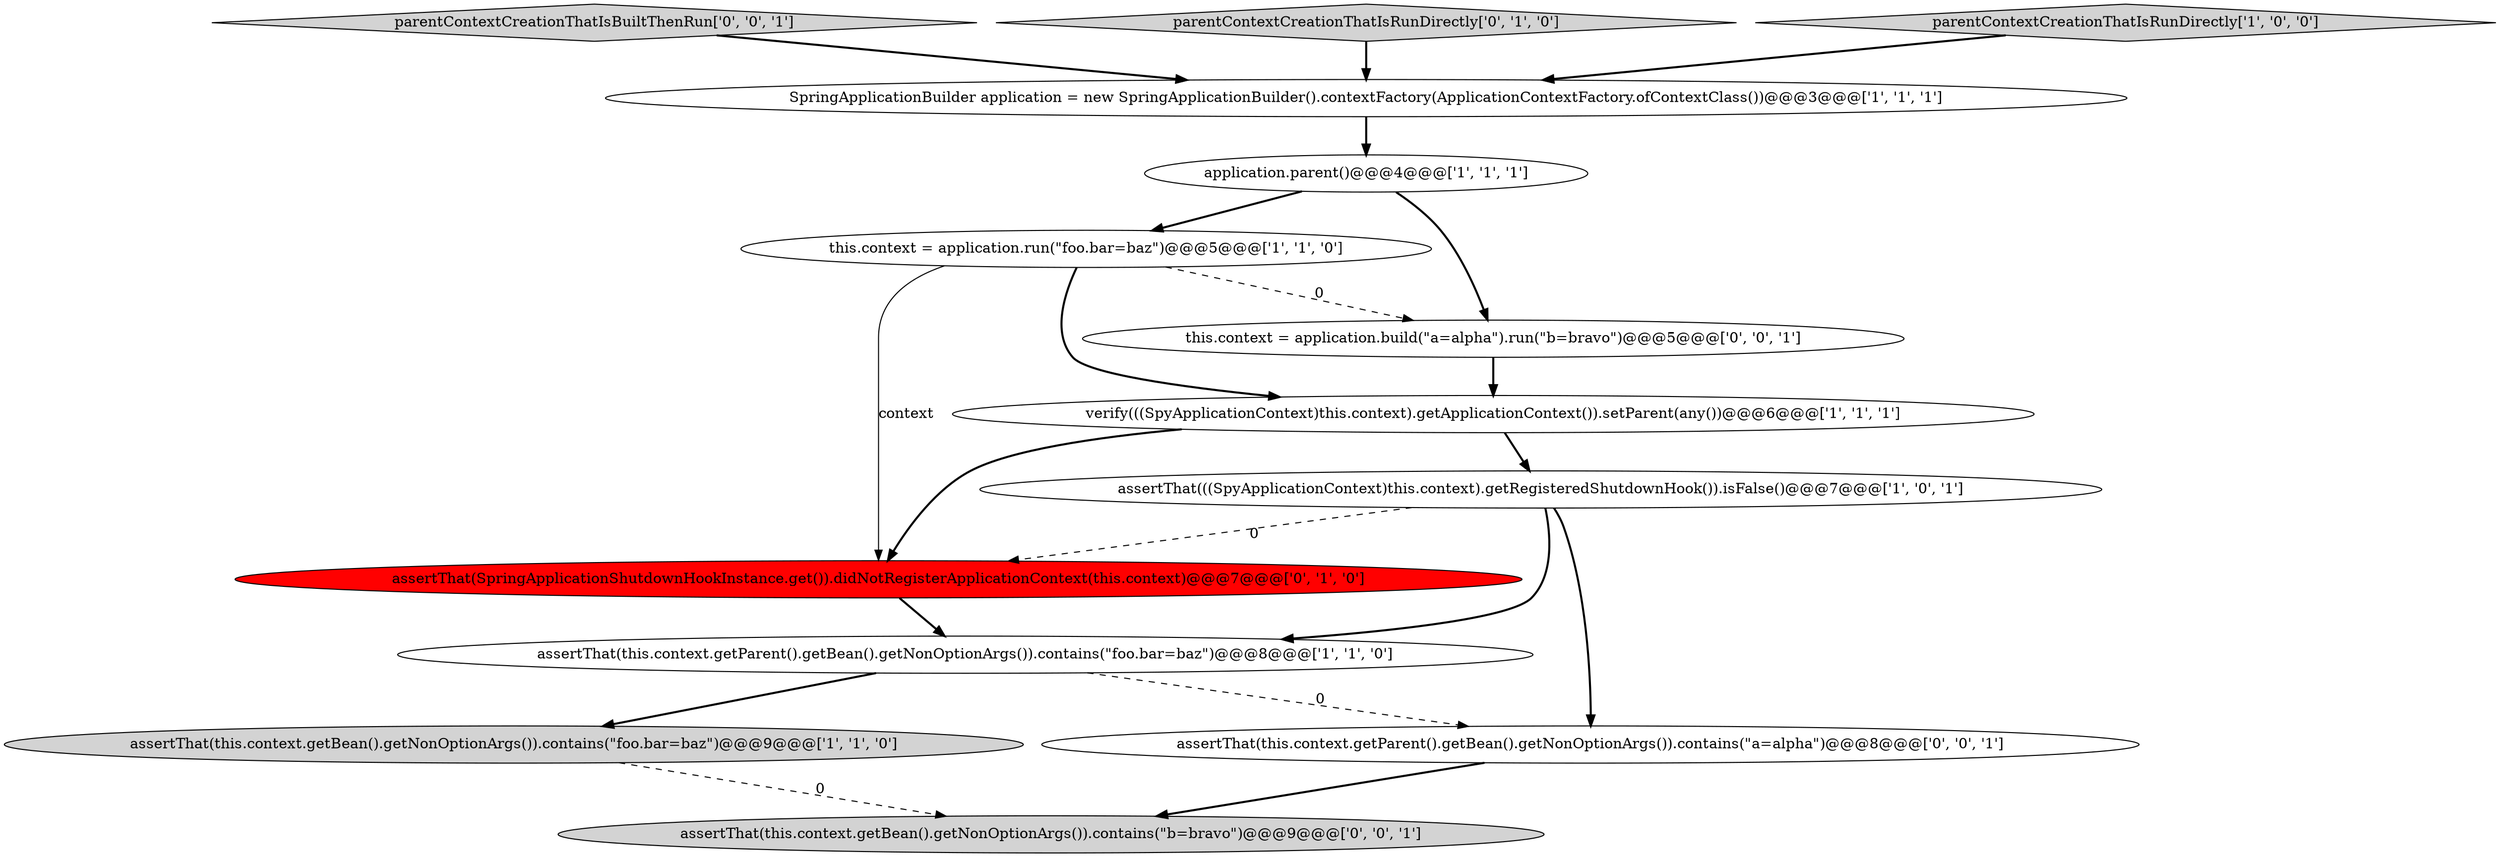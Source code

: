 digraph {
13 [style = filled, label = "parentContextCreationThatIsBuiltThenRun['0', '0', '1']", fillcolor = lightgray, shape = diamond image = "AAA0AAABBB3BBB"];
0 [style = filled, label = "assertThat(this.context.getParent().getBean().getNonOptionArgs()).contains(\"foo.bar=baz\")@@@8@@@['1', '1', '0']", fillcolor = white, shape = ellipse image = "AAA0AAABBB1BBB"];
4 [style = filled, label = "assertThat(this.context.getBean().getNonOptionArgs()).contains(\"foo.bar=baz\")@@@9@@@['1', '1', '0']", fillcolor = lightgray, shape = ellipse image = "AAA0AAABBB1BBB"];
12 [style = filled, label = "assertThat(this.context.getBean().getNonOptionArgs()).contains(\"b=bravo\")@@@9@@@['0', '0', '1']", fillcolor = lightgray, shape = ellipse image = "AAA0AAABBB3BBB"];
5 [style = filled, label = "this.context = application.run(\"foo.bar=baz\")@@@5@@@['1', '1', '0']", fillcolor = white, shape = ellipse image = "AAA0AAABBB1BBB"];
3 [style = filled, label = "application.parent()@@@4@@@['1', '1', '1']", fillcolor = white, shape = ellipse image = "AAA0AAABBB1BBB"];
11 [style = filled, label = "assertThat(this.context.getParent().getBean().getNonOptionArgs()).contains(\"a=alpha\")@@@8@@@['0', '0', '1']", fillcolor = white, shape = ellipse image = "AAA0AAABBB3BBB"];
8 [style = filled, label = "assertThat(SpringApplicationShutdownHookInstance.get()).didNotRegisterApplicationContext(this.context)@@@7@@@['0', '1', '0']", fillcolor = red, shape = ellipse image = "AAA1AAABBB2BBB"];
9 [style = filled, label = "parentContextCreationThatIsRunDirectly['0', '1', '0']", fillcolor = lightgray, shape = diamond image = "AAA0AAABBB2BBB"];
7 [style = filled, label = "SpringApplicationBuilder application = new SpringApplicationBuilder().contextFactory(ApplicationContextFactory.ofContextClass())@@@3@@@['1', '1', '1']", fillcolor = white, shape = ellipse image = "AAA0AAABBB1BBB"];
2 [style = filled, label = "assertThat(((SpyApplicationContext)this.context).getRegisteredShutdownHook()).isFalse()@@@7@@@['1', '0', '1']", fillcolor = white, shape = ellipse image = "AAA0AAABBB1BBB"];
6 [style = filled, label = "parentContextCreationThatIsRunDirectly['1', '0', '0']", fillcolor = lightgray, shape = diamond image = "AAA0AAABBB1BBB"];
1 [style = filled, label = "verify(((SpyApplicationContext)this.context).getApplicationContext()).setParent(any())@@@6@@@['1', '1', '1']", fillcolor = white, shape = ellipse image = "AAA0AAABBB1BBB"];
10 [style = filled, label = "this.context = application.build(\"a=alpha\").run(\"b=bravo\")@@@5@@@['0', '0', '1']", fillcolor = white, shape = ellipse image = "AAA0AAABBB3BBB"];
8->0 [style = bold, label=""];
3->10 [style = bold, label=""];
5->1 [style = bold, label=""];
1->2 [style = bold, label=""];
2->0 [style = bold, label=""];
3->5 [style = bold, label=""];
11->12 [style = bold, label=""];
1->8 [style = bold, label=""];
5->8 [style = solid, label="context"];
0->11 [style = dashed, label="0"];
6->7 [style = bold, label=""];
5->10 [style = dashed, label="0"];
9->7 [style = bold, label=""];
10->1 [style = bold, label=""];
0->4 [style = bold, label=""];
2->8 [style = dashed, label="0"];
13->7 [style = bold, label=""];
2->11 [style = bold, label=""];
7->3 [style = bold, label=""];
4->12 [style = dashed, label="0"];
}

